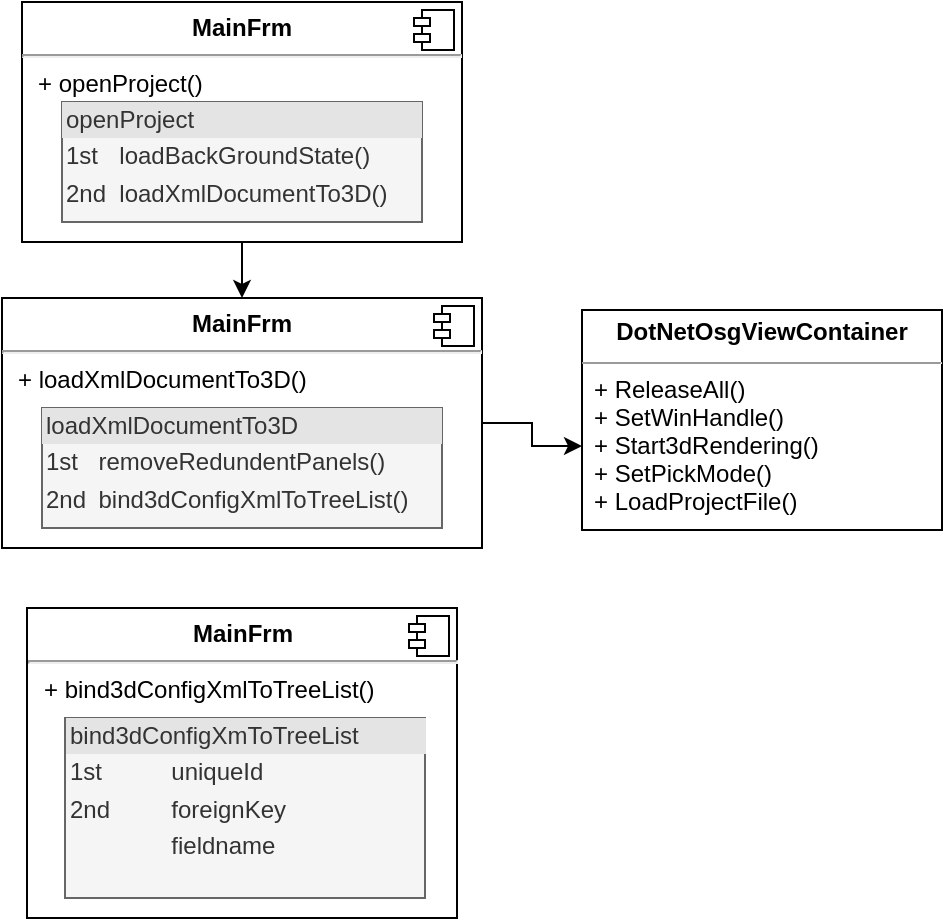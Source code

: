 <mxfile version="14.1.2" type="github">
  <diagram id="eg0OOWS5u3Eq4Op8deKR" name="Page-1">
    <mxGraphModel dx="590" dy="513" grid="1" gridSize="10" guides="1" tooltips="1" connect="1" arrows="1" fold="1" page="1" pageScale="1" pageWidth="827" pageHeight="1169" math="0" shadow="0">
      <root>
        <mxCell id="0" />
        <mxCell id="1" parent="0" />
        <mxCell id="0_EYBNdmRiKdI7s5gTWB-4" value="" style="edgeStyle=orthogonalEdgeStyle;rounded=0;orthogonalLoop=1;jettySize=auto;html=1;" edge="1" parent="1" source="jkjiSasW9flsP1HJkbxI-5">
          <mxGeometry relative="1" as="geometry">
            <mxPoint x="210" y="340" as="targetPoint" />
          </mxGeometry>
        </mxCell>
        <mxCell id="jkjiSasW9flsP1HJkbxI-5" value="&lt;p style=&quot;margin: 0px ; margin-top: 6px ; text-align: center&quot;&gt;&lt;b&gt;MainFrm&lt;/b&gt;&lt;/p&gt;&lt;hr&gt;&lt;p style=&quot;margin: 0px ; margin-left: 8px&quot;&gt;+&amp;nbsp;openProject()&lt;br&gt;&lt;br&gt;&lt;/p&gt;" style="align=left;overflow=fill;html=1;dropTarget=0;" parent="1" vertex="1">
          <mxGeometry x="100" y="192" width="220" height="120" as="geometry" />
        </mxCell>
        <mxCell id="jkjiSasW9flsP1HJkbxI-6" value="" style="shape=component;jettyWidth=8;jettyHeight=4;" parent="jkjiSasW9flsP1HJkbxI-5" vertex="1">
          <mxGeometry x="1" width="20" height="20" relative="1" as="geometry">
            <mxPoint x="-24" y="4" as="offset" />
          </mxGeometry>
        </mxCell>
        <mxCell id="jkjiSasW9flsP1HJkbxI-8" value="&lt;div style=&quot;box-sizing: border-box ; width: 100% ; background: #e4e4e4 ; padding: 2px&quot;&gt;openProject&lt;/div&gt;&lt;table style=&quot;width: 100% ; font-size: 1em&quot; cellpadding=&quot;2&quot; cellspacing=&quot;0&quot;&gt;&lt;tbody&gt;&lt;tr&gt;&lt;td&gt;1st&lt;/td&gt;&lt;td&gt;loadBackGroundState()&lt;/td&gt;&lt;/tr&gt;&lt;tr&gt;&lt;td&gt;2nd&lt;/td&gt;&lt;td&gt;loadXmlDocumentTo3D()&lt;/td&gt;&lt;/tr&gt;&lt;tr&gt;&lt;td&gt;&lt;/td&gt;&lt;td&gt;&lt;br&gt;&lt;/td&gt;&lt;/tr&gt;&lt;/tbody&gt;&lt;/table&gt;" style="verticalAlign=top;align=left;overflow=fill;html=1;fillColor=#f5f5f5;strokeColor=#666666;fontColor=#333333;" parent="1" vertex="1">
          <mxGeometry x="120" y="242" width="180" height="60" as="geometry" />
        </mxCell>
        <mxCell id="0_EYBNdmRiKdI7s5gTWB-11" style="edgeStyle=orthogonalEdgeStyle;rounded=0;orthogonalLoop=1;jettySize=auto;html=1;exitX=1;exitY=0.5;exitDx=0;exitDy=0;" edge="1" parent="1" source="0_EYBNdmRiKdI7s5gTWB-1" target="0_EYBNdmRiKdI7s5gTWB-7">
          <mxGeometry relative="1" as="geometry" />
        </mxCell>
        <mxCell id="0_EYBNdmRiKdI7s5gTWB-1" value="&lt;p style=&quot;margin: 0px ; margin-top: 6px ; text-align: center&quot;&gt;&lt;b&gt;MainFrm&lt;/b&gt;&lt;/p&gt;&lt;hr&gt;&lt;p style=&quot;margin: 0px ; margin-left: 8px&quot;&gt;+ loadXmlDocumentTo3D()&lt;br&gt;&lt;/p&gt;" style="align=left;overflow=fill;html=1;dropTarget=0;" vertex="1" parent="1">
          <mxGeometry x="90" y="340" width="240" height="125" as="geometry" />
        </mxCell>
        <mxCell id="0_EYBNdmRiKdI7s5gTWB-2" value="" style="shape=component;jettyWidth=8;jettyHeight=4;" vertex="1" parent="0_EYBNdmRiKdI7s5gTWB-1">
          <mxGeometry x="1" width="20" height="20" relative="1" as="geometry">
            <mxPoint x="-24" y="4" as="offset" />
          </mxGeometry>
        </mxCell>
        <mxCell id="0_EYBNdmRiKdI7s5gTWB-3" value="&lt;div style=&quot;box-sizing: border-box ; width: 100% ; background: #e4e4e4 ; padding: 2px&quot;&gt;loadXmlDocumentTo3D&lt;/div&gt;&lt;table style=&quot;width: 100% ; font-size: 1em&quot; cellpadding=&quot;2&quot; cellspacing=&quot;0&quot;&gt;&lt;tbody&gt;&lt;tr&gt;&lt;td&gt;1st&lt;/td&gt;&lt;td&gt;removeRedundentPanels()&lt;/td&gt;&lt;/tr&gt;&lt;tr&gt;&lt;td&gt;2nd&lt;/td&gt;&lt;td&gt;bind3dConfigXmlToTreeList()&lt;/td&gt;&lt;/tr&gt;&lt;tr&gt;&lt;td&gt;&lt;/td&gt;&lt;td&gt;&lt;br&gt;&lt;/td&gt;&lt;/tr&gt;&lt;/tbody&gt;&lt;/table&gt;" style="verticalAlign=top;align=left;overflow=fill;html=1;fillColor=#f5f5f5;strokeColor=#666666;fontColor=#333333;" vertex="1" parent="1">
          <mxGeometry x="110" y="395" width="200" height="60" as="geometry" />
        </mxCell>
        <mxCell id="0_EYBNdmRiKdI7s5gTWB-5" value="&lt;p style=&quot;margin: 0px ; margin-top: 4px ; text-align: center&quot;&gt;&lt;b&gt;DotNetOsgViewContainer&lt;/b&gt;&lt;/p&gt;&lt;div style=&quot;height: 2px&quot;&gt;&lt;/div&gt;&lt;hr size=&quot;1&quot;&gt;&lt;div style=&quot;height: 2px&quot;&gt;&lt;/div&gt;" style="verticalAlign=top;align=left;overflow=fill;fontSize=12;fontFamily=Helvetica;html=1;" vertex="1" parent="1">
          <mxGeometry x="380" y="346" width="180" height="110" as="geometry" />
        </mxCell>
        <mxCell id="0_EYBNdmRiKdI7s5gTWB-7" value="+ ReleaseAll()&#xa;+ SetWinHandle()&#xa;+ Start3dRendering()&#xa;+ SetPickMode()&#xa;+ LoadProjectFile()&#xa;" style="text;strokeColor=none;fillColor=none;align=left;verticalAlign=top;spacingLeft=4;spacingRight=4;overflow=hidden;rotatable=0;points=[[0,0.5],[1,0.5]];portConstraint=eastwest;" vertex="1" parent="1">
          <mxGeometry x="380" y="372" width="180" height="84" as="geometry" />
        </mxCell>
        <mxCell id="0_EYBNdmRiKdI7s5gTWB-12" value="&lt;p style=&quot;margin: 0px ; margin-top: 6px ; text-align: center&quot;&gt;&lt;b&gt;MainFrm&lt;/b&gt;&lt;/p&gt;&lt;hr&gt;&lt;p style=&quot;margin: 0px ; margin-left: 8px&quot;&gt;+ bind3dConfigXmlToTreeList()&lt;br&gt;&lt;/p&gt;" style="align=left;overflow=fill;html=1;dropTarget=0;" vertex="1" parent="1">
          <mxGeometry x="102.5" y="495" width="215" height="155" as="geometry" />
        </mxCell>
        <mxCell id="0_EYBNdmRiKdI7s5gTWB-13" value="" style="shape=component;jettyWidth=8;jettyHeight=4;" vertex="1" parent="0_EYBNdmRiKdI7s5gTWB-12">
          <mxGeometry x="1" width="20" height="20" relative="1" as="geometry">
            <mxPoint x="-24" y="4" as="offset" />
          </mxGeometry>
        </mxCell>
        <mxCell id="0_EYBNdmRiKdI7s5gTWB-14" value="&lt;div style=&quot;box-sizing: border-box ; width: 100% ; background: #e4e4e4 ; padding: 2px&quot;&gt;bind3dConfigXmToTreeList&lt;/div&gt;&lt;table style=&quot;width: 100% ; font-size: 1em&quot; cellpadding=&quot;2&quot; cellspacing=&quot;0&quot;&gt;&lt;tbody&gt;&lt;tr&gt;&lt;td&gt;1st&lt;/td&gt;&lt;td&gt;uniqueId&lt;/td&gt;&lt;/tr&gt;&lt;tr&gt;&lt;td&gt;2nd&lt;/td&gt;&lt;td&gt;foreignKey&lt;/td&gt;&lt;/tr&gt;&lt;tr&gt;&lt;td&gt;&lt;/td&gt;&lt;td&gt;fieldname&lt;/td&gt;&lt;/tr&gt;&lt;/tbody&gt;&lt;/table&gt;" style="verticalAlign=top;align=left;overflow=fill;html=1;fillColor=#f5f5f5;strokeColor=#666666;fontColor=#333333;" vertex="1" parent="1">
          <mxGeometry x="121.5" y="550" width="180" height="90" as="geometry" />
        </mxCell>
      </root>
    </mxGraphModel>
  </diagram>
</mxfile>
